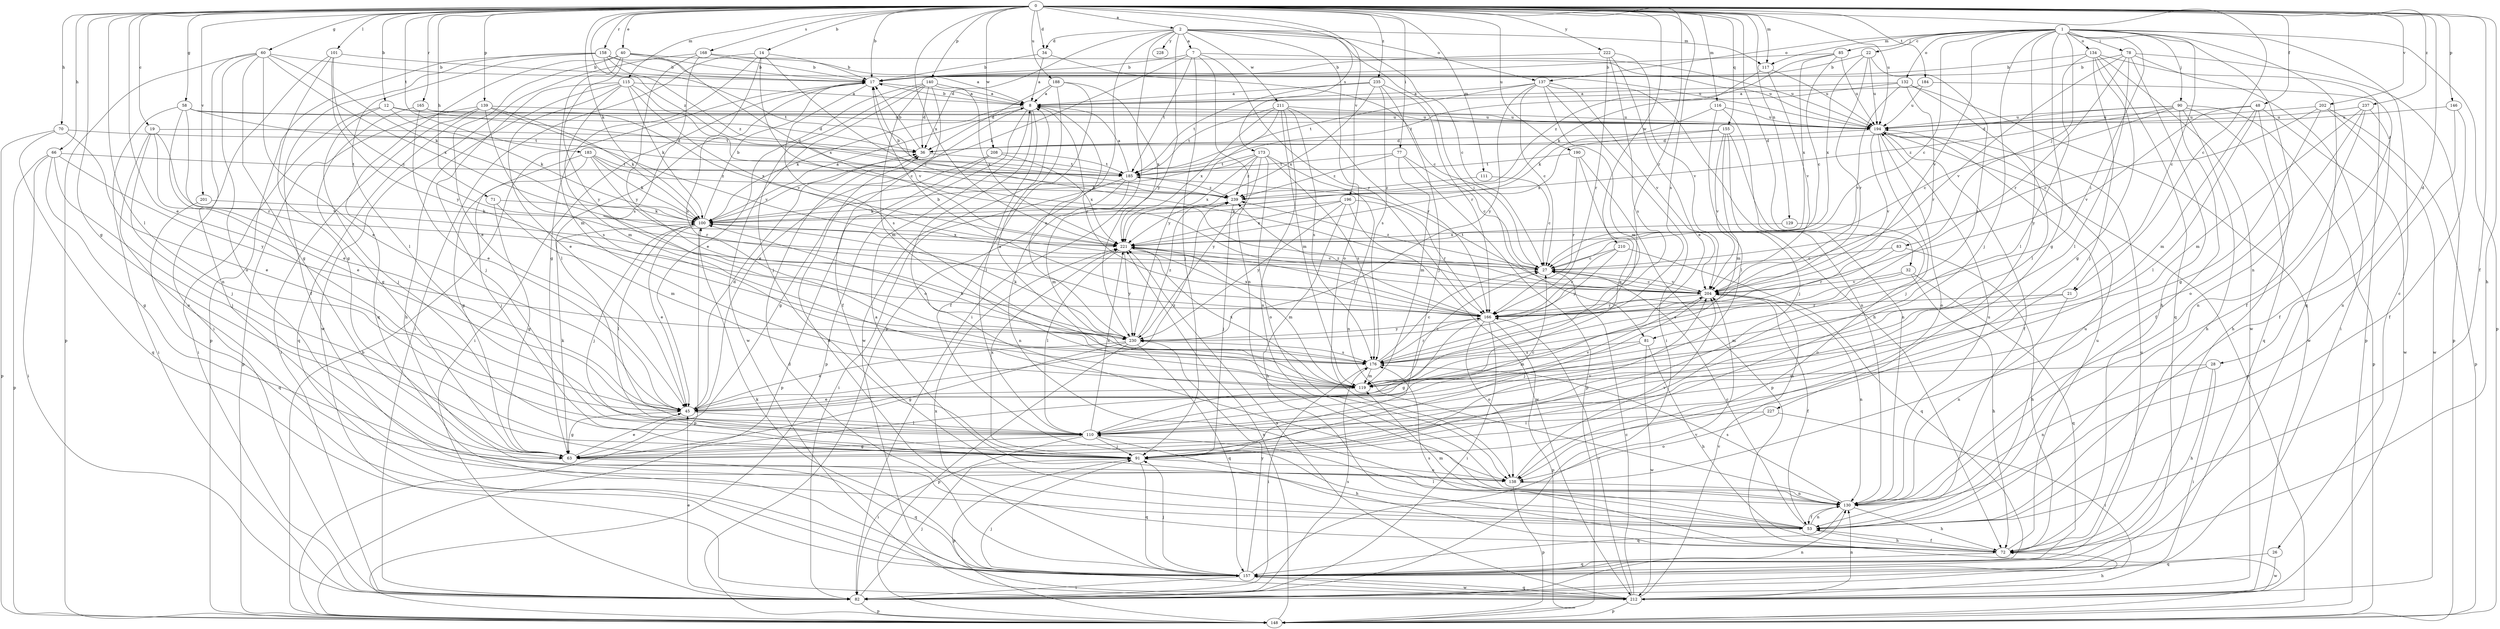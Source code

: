 strict digraph  {
0;
1;
2;
7;
8;
12;
14;
17;
19;
21;
22;
26;
27;
28;
32;
34;
36;
40;
45;
48;
53;
58;
60;
63;
66;
70;
71;
72;
77;
78;
81;
82;
83;
85;
90;
91;
100;
101;
110;
111;
115;
116;
117;
119;
129;
130;
132;
134;
137;
138;
139;
140;
146;
148;
155;
157;
158;
165;
166;
168;
173;
176;
183;
184;
185;
188;
190;
194;
196;
201;
202;
204;
208;
210;
211;
212;
221;
222;
227;
228;
230;
235;
237;
239;
0 -> 2  [label=a];
0 -> 12  [label=b];
0 -> 14  [label=b];
0 -> 17  [label=b];
0 -> 19  [label=c];
0 -> 21  [label=c];
0 -> 28  [label=d];
0 -> 32  [label=d];
0 -> 34  [label=d];
0 -> 40  [label=e];
0 -> 45  [label=e];
0 -> 48  [label=f];
0 -> 53  [label=f];
0 -> 58  [label=g];
0 -> 60  [label=g];
0 -> 63  [label=g];
0 -> 66  [label=h];
0 -> 70  [label=h];
0 -> 71  [label=h];
0 -> 72  [label=h];
0 -> 77  [label=i];
0 -> 100  [label=k];
0 -> 101  [label=l];
0 -> 110  [label=l];
0 -> 111  [label=m];
0 -> 115  [label=m];
0 -> 116  [label=m];
0 -> 117  [label=m];
0 -> 129  [label=n];
0 -> 139  [label=p];
0 -> 140  [label=p];
0 -> 146  [label=p];
0 -> 155  [label=q];
0 -> 158  [label=r];
0 -> 165  [label=r];
0 -> 166  [label=r];
0 -> 168  [label=s];
0 -> 173  [label=s];
0 -> 176  [label=s];
0 -> 183  [label=t];
0 -> 184  [label=t];
0 -> 188  [label=u];
0 -> 190  [label=u];
0 -> 194  [label=u];
0 -> 196  [label=v];
0 -> 201  [label=v];
0 -> 202  [label=v];
0 -> 208  [label=w];
0 -> 210  [label=w];
0 -> 221  [label=x];
0 -> 222  [label=y];
0 -> 235  [label=z];
0 -> 237  [label=z];
0 -> 239  [label=z];
1 -> 21  [label=c];
1 -> 22  [label=c];
1 -> 26  [label=c];
1 -> 27  [label=c];
1 -> 63  [label=g];
1 -> 78  [label=i];
1 -> 81  [label=i];
1 -> 83  [label=j];
1 -> 85  [label=j];
1 -> 90  [label=j];
1 -> 91  [label=j];
1 -> 117  [label=m];
1 -> 130  [label=n];
1 -> 132  [label=o];
1 -> 134  [label=o];
1 -> 137  [label=o];
1 -> 148  [label=p];
1 -> 157  [label=q];
1 -> 204  [label=v];
1 -> 227  [label=y];
2 -> 7  [label=a];
2 -> 27  [label=c];
2 -> 34  [label=d];
2 -> 36  [label=d];
2 -> 81  [label=i];
2 -> 82  [label=i];
2 -> 117  [label=m];
2 -> 137  [label=o];
2 -> 138  [label=o];
2 -> 148  [label=p];
2 -> 211  [label=w];
2 -> 228  [label=y];
2 -> 230  [label=y];
7 -> 17  [label=b];
7 -> 91  [label=j];
7 -> 100  [label=k];
7 -> 130  [label=n];
7 -> 166  [label=r];
7 -> 185  [label=t];
7 -> 194  [label=u];
8 -> 17  [label=b];
8 -> 45  [label=e];
8 -> 100  [label=k];
8 -> 110  [label=l];
8 -> 138  [label=o];
8 -> 148  [label=p];
8 -> 166  [label=r];
8 -> 194  [label=u];
12 -> 82  [label=i];
12 -> 91  [label=j];
12 -> 100  [label=k];
12 -> 185  [label=t];
12 -> 194  [label=u];
14 -> 17  [label=b];
14 -> 27  [label=c];
14 -> 63  [label=g];
14 -> 82  [label=i];
14 -> 176  [label=s];
14 -> 204  [label=v];
17 -> 8  [label=a];
17 -> 82  [label=i];
17 -> 110  [label=l];
17 -> 176  [label=s];
19 -> 36  [label=d];
19 -> 45  [label=e];
19 -> 91  [label=j];
19 -> 138  [label=o];
19 -> 204  [label=v];
21 -> 119  [label=m];
21 -> 130  [label=n];
21 -> 166  [label=r];
22 -> 17  [label=b];
22 -> 166  [label=r];
22 -> 176  [label=s];
22 -> 194  [label=u];
22 -> 221  [label=x];
26 -> 157  [label=q];
26 -> 212  [label=w];
27 -> 204  [label=v];
27 -> 239  [label=z];
28 -> 72  [label=h];
28 -> 82  [label=i];
28 -> 119  [label=m];
28 -> 130  [label=n];
32 -> 72  [label=h];
32 -> 157  [label=q];
32 -> 176  [label=s];
32 -> 204  [label=v];
34 -> 8  [label=a];
34 -> 17  [label=b];
34 -> 27  [label=c];
36 -> 17  [label=b];
36 -> 185  [label=t];
40 -> 17  [label=b];
40 -> 45  [label=e];
40 -> 119  [label=m];
40 -> 157  [label=q];
40 -> 194  [label=u];
40 -> 221  [label=x];
40 -> 230  [label=y];
45 -> 36  [label=d];
45 -> 63  [label=g];
45 -> 110  [label=l];
45 -> 204  [label=v];
45 -> 239  [label=z];
48 -> 72  [label=h];
48 -> 110  [label=l];
48 -> 119  [label=m];
48 -> 194  [label=u];
48 -> 204  [label=v];
48 -> 212  [label=w];
53 -> 8  [label=a];
53 -> 27  [label=c];
53 -> 36  [label=d];
53 -> 72  [label=h];
53 -> 110  [label=l];
53 -> 119  [label=m];
53 -> 130  [label=n];
53 -> 194  [label=u];
58 -> 36  [label=d];
58 -> 45  [label=e];
58 -> 82  [label=i];
58 -> 166  [label=r];
58 -> 185  [label=t];
58 -> 194  [label=u];
60 -> 17  [label=b];
60 -> 45  [label=e];
60 -> 63  [label=g];
60 -> 100  [label=k];
60 -> 130  [label=n];
60 -> 138  [label=o];
60 -> 148  [label=p];
60 -> 221  [label=x];
63 -> 45  [label=e];
63 -> 100  [label=k];
63 -> 157  [label=q];
66 -> 63  [label=g];
66 -> 82  [label=i];
66 -> 91  [label=j];
66 -> 148  [label=p];
66 -> 185  [label=t];
66 -> 230  [label=y];
70 -> 36  [label=d];
70 -> 45  [label=e];
70 -> 148  [label=p];
70 -> 157  [label=q];
71 -> 63  [label=g];
71 -> 100  [label=k];
71 -> 119  [label=m];
72 -> 53  [label=f];
72 -> 157  [label=q];
72 -> 176  [label=s];
72 -> 194  [label=u];
77 -> 27  [label=c];
77 -> 119  [label=m];
77 -> 148  [label=p];
77 -> 185  [label=t];
77 -> 239  [label=z];
78 -> 17  [label=b];
78 -> 72  [label=h];
78 -> 82  [label=i];
78 -> 110  [label=l];
78 -> 148  [label=p];
78 -> 166  [label=r];
78 -> 204  [label=v];
81 -> 72  [label=h];
81 -> 119  [label=m];
81 -> 176  [label=s];
81 -> 212  [label=w];
82 -> 45  [label=e];
82 -> 91  [label=j];
82 -> 130  [label=n];
82 -> 148  [label=p];
82 -> 176  [label=s];
83 -> 27  [label=c];
83 -> 72  [label=h];
83 -> 166  [label=r];
85 -> 17  [label=b];
85 -> 27  [label=c];
85 -> 100  [label=k];
85 -> 194  [label=u];
85 -> 221  [label=x];
90 -> 27  [label=c];
90 -> 36  [label=d];
90 -> 53  [label=f];
90 -> 72  [label=h];
90 -> 148  [label=p];
90 -> 157  [label=q];
90 -> 194  [label=u];
90 -> 239  [label=z];
91 -> 138  [label=o];
91 -> 148  [label=p];
91 -> 157  [label=q];
91 -> 204  [label=v];
91 -> 221  [label=x];
100 -> 8  [label=a];
100 -> 17  [label=b];
100 -> 45  [label=e];
100 -> 91  [label=j];
100 -> 110  [label=l];
100 -> 148  [label=p];
100 -> 221  [label=x];
101 -> 17  [label=b];
101 -> 27  [label=c];
101 -> 63  [label=g];
101 -> 82  [label=i];
101 -> 230  [label=y];
110 -> 27  [label=c];
110 -> 63  [label=g];
110 -> 72  [label=h];
110 -> 82  [label=i];
110 -> 91  [label=j];
110 -> 221  [label=x];
111 -> 27  [label=c];
111 -> 239  [label=z];
115 -> 8  [label=a];
115 -> 27  [label=c];
115 -> 45  [label=e];
115 -> 72  [label=h];
115 -> 91  [label=j];
115 -> 100  [label=k];
115 -> 119  [label=m];
115 -> 204  [label=v];
116 -> 100  [label=k];
116 -> 110  [label=l];
116 -> 130  [label=n];
116 -> 194  [label=u];
117 -> 194  [label=u];
117 -> 204  [label=v];
117 -> 239  [label=z];
119 -> 8  [label=a];
119 -> 27  [label=c];
119 -> 45  [label=e];
119 -> 221  [label=x];
129 -> 138  [label=o];
129 -> 221  [label=x];
130 -> 53  [label=f];
130 -> 72  [label=h];
130 -> 157  [label=q];
130 -> 176  [label=s];
130 -> 194  [label=u];
132 -> 8  [label=a];
132 -> 110  [label=l];
132 -> 166  [label=r];
132 -> 185  [label=t];
132 -> 204  [label=v];
132 -> 212  [label=w];
134 -> 17  [label=b];
134 -> 63  [label=g];
134 -> 91  [label=j];
134 -> 110  [label=l];
134 -> 148  [label=p];
134 -> 157  [label=q];
134 -> 212  [label=w];
137 -> 8  [label=a];
137 -> 27  [label=c];
137 -> 72  [label=h];
137 -> 82  [label=i];
137 -> 119  [label=m];
137 -> 185  [label=t];
137 -> 204  [label=v];
137 -> 230  [label=y];
138 -> 130  [label=n];
138 -> 148  [label=p];
138 -> 204  [label=v];
139 -> 82  [label=i];
139 -> 100  [label=k];
139 -> 148  [label=p];
139 -> 157  [label=q];
139 -> 176  [label=s];
139 -> 194  [label=u];
139 -> 204  [label=v];
140 -> 8  [label=a];
140 -> 36  [label=d];
140 -> 45  [label=e];
140 -> 53  [label=f];
140 -> 91  [label=j];
140 -> 119  [label=m];
140 -> 212  [label=w];
140 -> 221  [label=x];
146 -> 53  [label=f];
146 -> 130  [label=n];
146 -> 194  [label=u];
148 -> 17  [label=b];
148 -> 221  [label=x];
155 -> 36  [label=d];
155 -> 91  [label=j];
155 -> 119  [label=m];
155 -> 130  [label=n];
155 -> 204  [label=v];
155 -> 221  [label=x];
157 -> 36  [label=d];
157 -> 82  [label=i];
157 -> 91  [label=j];
157 -> 100  [label=k];
157 -> 194  [label=u];
157 -> 204  [label=v];
157 -> 212  [label=w];
157 -> 221  [label=x];
157 -> 230  [label=y];
158 -> 17  [label=b];
158 -> 53  [label=f];
158 -> 110  [label=l];
158 -> 148  [label=p];
158 -> 185  [label=t];
158 -> 194  [label=u];
158 -> 239  [label=z];
165 -> 45  [label=e];
165 -> 63  [label=g];
165 -> 194  [label=u];
165 -> 221  [label=x];
166 -> 17  [label=b];
166 -> 63  [label=g];
166 -> 82  [label=i];
166 -> 138  [label=o];
166 -> 148  [label=p];
166 -> 221  [label=x];
166 -> 230  [label=y];
166 -> 239  [label=z];
168 -> 8  [label=a];
168 -> 17  [label=b];
168 -> 176  [label=s];
168 -> 212  [label=w];
168 -> 230  [label=y];
173 -> 100  [label=k];
173 -> 130  [label=n];
173 -> 138  [label=o];
173 -> 176  [label=s];
173 -> 185  [label=t];
173 -> 221  [label=x];
173 -> 230  [label=y];
173 -> 239  [label=z];
176 -> 27  [label=c];
176 -> 82  [label=i];
176 -> 100  [label=k];
176 -> 119  [label=m];
176 -> 166  [label=r];
183 -> 63  [label=g];
183 -> 91  [label=j];
183 -> 100  [label=k];
183 -> 166  [label=r];
183 -> 185  [label=t];
183 -> 239  [label=z];
184 -> 8  [label=a];
184 -> 53  [label=f];
184 -> 194  [label=u];
185 -> 8  [label=a];
185 -> 82  [label=i];
185 -> 119  [label=m];
185 -> 130  [label=n];
185 -> 239  [label=z];
188 -> 8  [label=a];
188 -> 36  [label=d];
188 -> 53  [label=f];
188 -> 212  [label=w];
188 -> 221  [label=x];
190 -> 45  [label=e];
190 -> 148  [label=p];
190 -> 166  [label=r];
190 -> 185  [label=t];
194 -> 36  [label=d];
194 -> 53  [label=f];
194 -> 91  [label=j];
194 -> 138  [label=o];
194 -> 148  [label=p];
194 -> 204  [label=v];
196 -> 72  [label=h];
196 -> 100  [label=k];
196 -> 166  [label=r];
196 -> 212  [label=w];
196 -> 221  [label=x];
196 -> 230  [label=y];
201 -> 100  [label=k];
201 -> 157  [label=q];
202 -> 27  [label=c];
202 -> 63  [label=g];
202 -> 148  [label=p];
202 -> 194  [label=u];
202 -> 212  [label=w];
204 -> 27  [label=c];
204 -> 53  [label=f];
204 -> 91  [label=j];
204 -> 130  [label=n];
204 -> 166  [label=r];
204 -> 185  [label=t];
208 -> 63  [label=g];
208 -> 148  [label=p];
208 -> 185  [label=t];
208 -> 221  [label=x];
210 -> 27  [label=c];
210 -> 157  [label=q];
210 -> 166  [label=r];
210 -> 230  [label=y];
211 -> 119  [label=m];
211 -> 130  [label=n];
211 -> 166  [label=r];
211 -> 176  [label=s];
211 -> 185  [label=t];
211 -> 194  [label=u];
211 -> 221  [label=x];
211 -> 230  [label=y];
212 -> 27  [label=c];
212 -> 72  [label=h];
212 -> 91  [label=j];
212 -> 130  [label=n];
212 -> 148  [label=p];
212 -> 157  [label=q];
212 -> 166  [label=r];
212 -> 204  [label=v];
212 -> 221  [label=x];
221 -> 27  [label=c];
221 -> 110  [label=l];
221 -> 119  [label=m];
221 -> 166  [label=r];
221 -> 230  [label=y];
222 -> 17  [label=b];
222 -> 45  [label=e];
222 -> 166  [label=r];
222 -> 176  [label=s];
222 -> 204  [label=v];
227 -> 82  [label=i];
227 -> 110  [label=l];
227 -> 138  [label=o];
230 -> 8  [label=a];
230 -> 45  [label=e];
230 -> 63  [label=g];
230 -> 100  [label=k];
230 -> 148  [label=p];
230 -> 157  [label=q];
230 -> 176  [label=s];
230 -> 239  [label=z];
235 -> 8  [label=a];
235 -> 91  [label=j];
235 -> 166  [label=r];
235 -> 176  [label=s];
235 -> 185  [label=t];
235 -> 221  [label=x];
237 -> 53  [label=f];
237 -> 119  [label=m];
237 -> 130  [label=n];
237 -> 138  [label=o];
237 -> 194  [label=u];
239 -> 17  [label=b];
239 -> 91  [label=j];
239 -> 100  [label=k];
}
